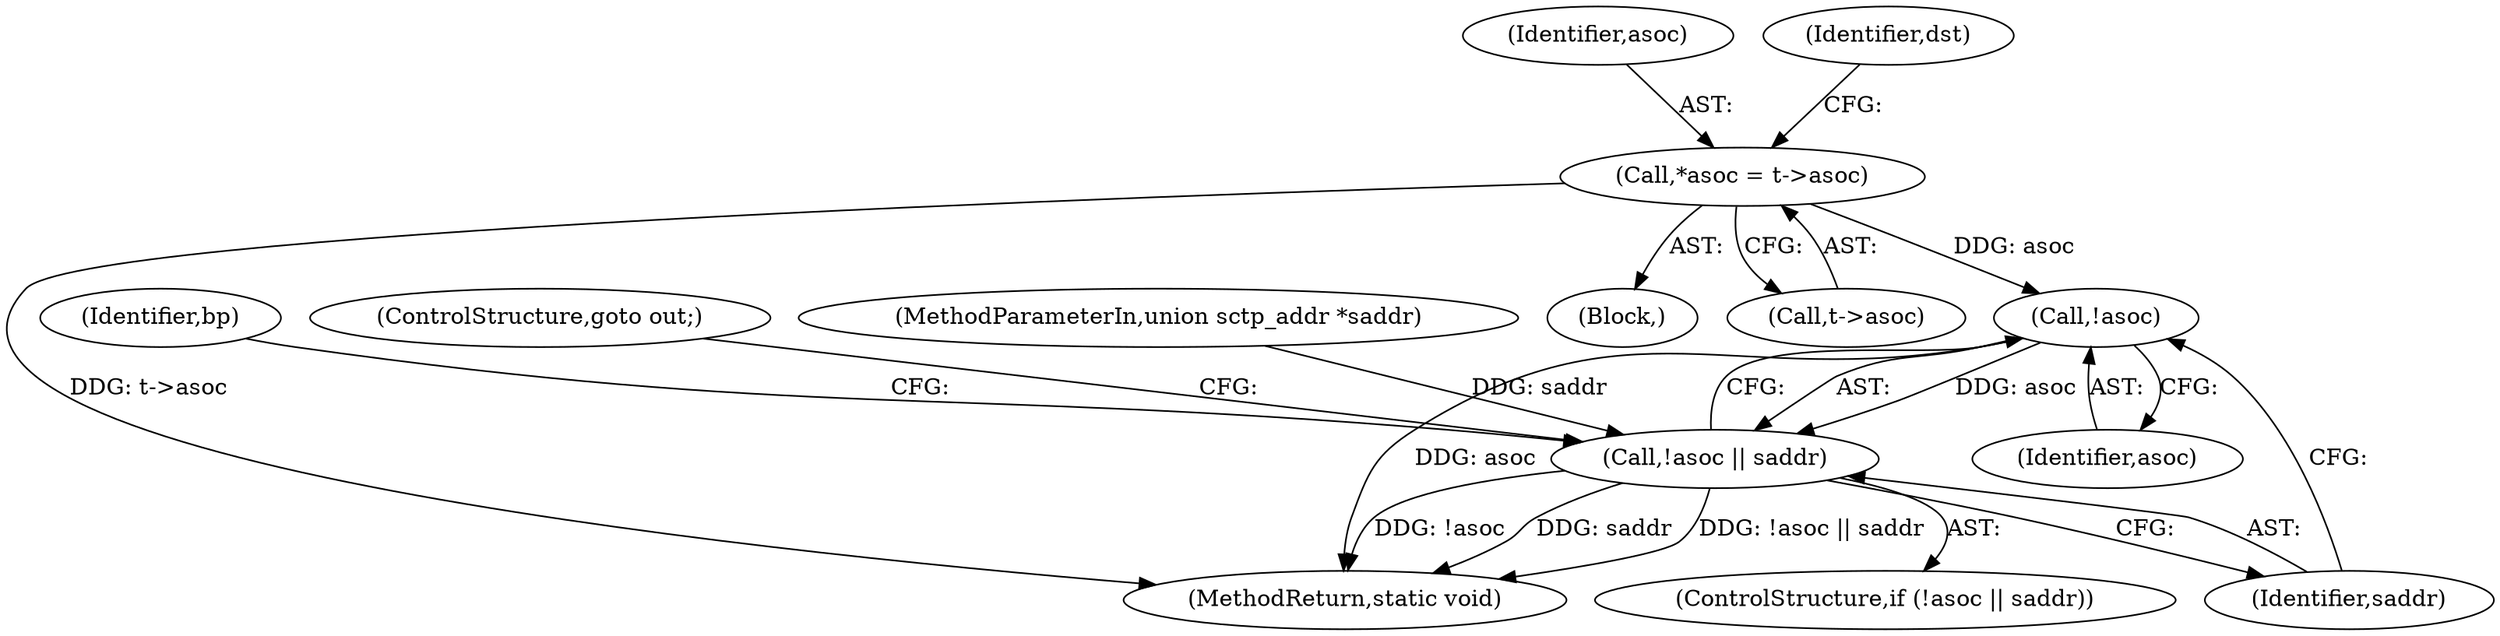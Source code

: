 digraph "0_linux_95ee62083cb6453e056562d91f597552021e6ae7@pointer" {
"1000112" [label="(Call,*asoc = t->asoc)"];
"1000254" [label="(Call,!asoc)"];
"1000253" [label="(Call,!asoc || saddr)"];
"1000259" [label="(Identifier,bp)"];
"1000253" [label="(Call,!asoc || saddr)"];
"1000255" [label="(Identifier,asoc)"];
"1000110" [label="(Block,)"];
"1000257" [label="(ControlStructure,goto out;)"];
"1000112" [label="(Call,*asoc = t->asoc)"];
"1000252" [label="(ControlStructure,if (!asoc || saddr))"];
"1000113" [label="(Identifier,asoc)"];
"1000119" [label="(Identifier,dst)"];
"1000254" [label="(Call,!asoc)"];
"1000114" [label="(Call,t->asoc)"];
"1000256" [label="(Identifier,saddr)"];
"1000107" [label="(MethodParameterIn,union sctp_addr *saddr)"];
"1000466" [label="(MethodReturn,static void)"];
"1000112" -> "1000110"  [label="AST: "];
"1000112" -> "1000114"  [label="CFG: "];
"1000113" -> "1000112"  [label="AST: "];
"1000114" -> "1000112"  [label="AST: "];
"1000119" -> "1000112"  [label="CFG: "];
"1000112" -> "1000466"  [label="DDG: t->asoc"];
"1000112" -> "1000254"  [label="DDG: asoc"];
"1000254" -> "1000253"  [label="AST: "];
"1000254" -> "1000255"  [label="CFG: "];
"1000255" -> "1000254"  [label="AST: "];
"1000256" -> "1000254"  [label="CFG: "];
"1000253" -> "1000254"  [label="CFG: "];
"1000254" -> "1000466"  [label="DDG: asoc"];
"1000254" -> "1000253"  [label="DDG: asoc"];
"1000253" -> "1000252"  [label="AST: "];
"1000253" -> "1000256"  [label="CFG: "];
"1000256" -> "1000253"  [label="AST: "];
"1000257" -> "1000253"  [label="CFG: "];
"1000259" -> "1000253"  [label="CFG: "];
"1000253" -> "1000466"  [label="DDG: !asoc || saddr"];
"1000253" -> "1000466"  [label="DDG: !asoc"];
"1000253" -> "1000466"  [label="DDG: saddr"];
"1000107" -> "1000253"  [label="DDG: saddr"];
}
